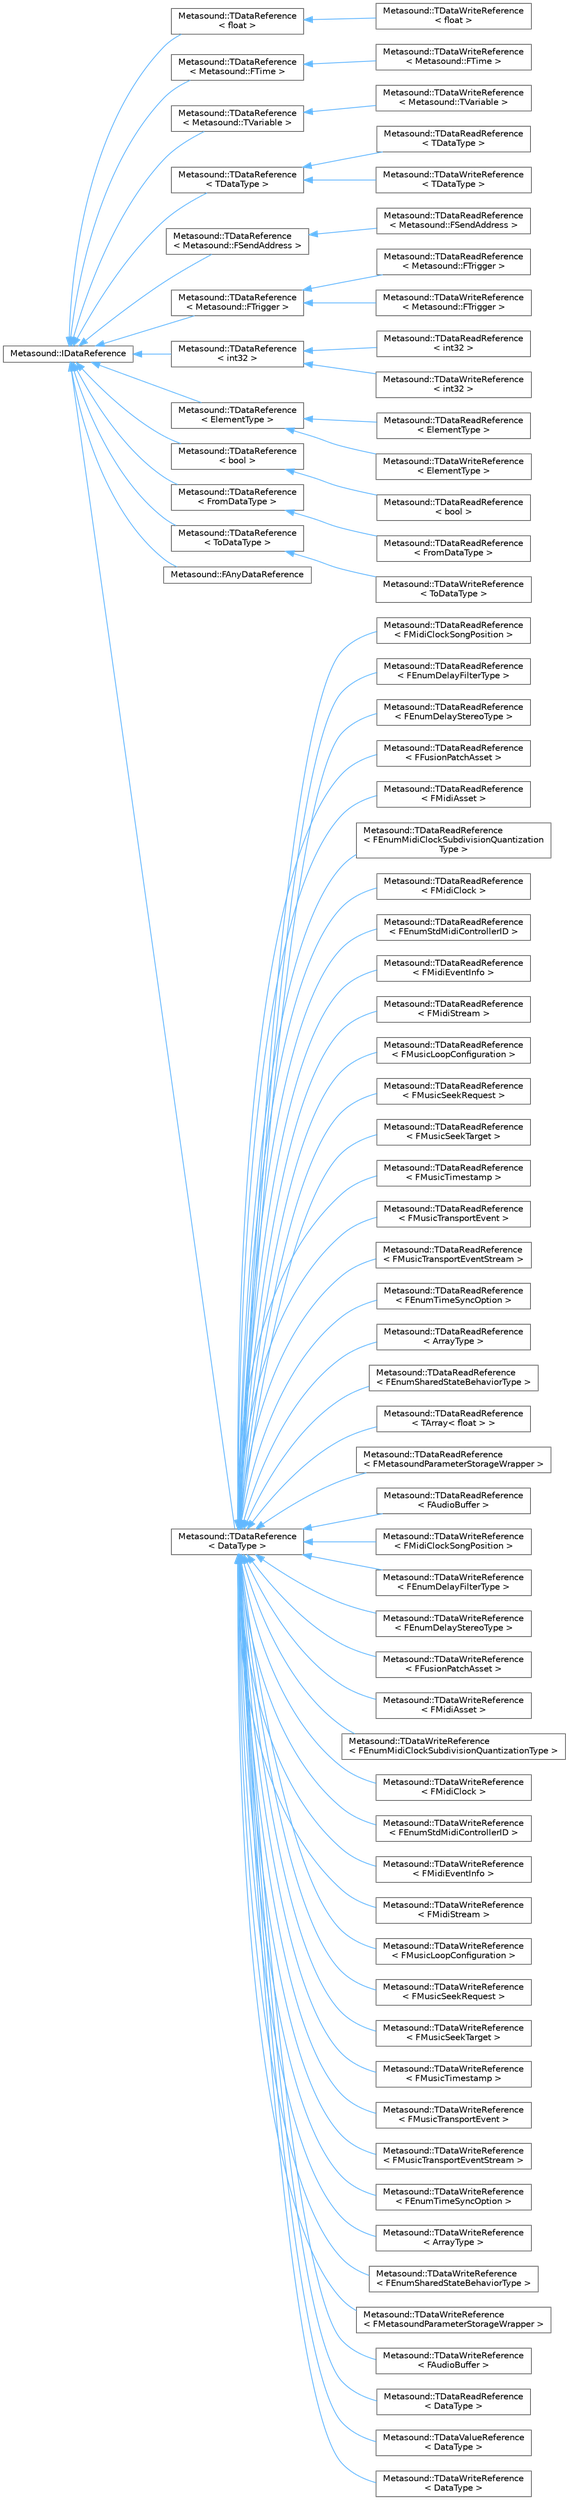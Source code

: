 digraph "Graphical Class Hierarchy"
{
 // INTERACTIVE_SVG=YES
 // LATEX_PDF_SIZE
  bgcolor="transparent";
  edge [fontname=Helvetica,fontsize=10,labelfontname=Helvetica,labelfontsize=10];
  node [fontname=Helvetica,fontsize=10,shape=box,height=0.2,width=0.4];
  rankdir="LR";
  Node0 [id="Node000000",label="Metasound::IDataReference",height=0.2,width=0.4,color="grey40", fillcolor="white", style="filled",URL="$de/dd6/classMetasound_1_1IDataReference.html",tooltip="A Data Reference Interface."];
  Node0 -> Node1 [id="edge5747_Node000000_Node000001",dir="back",color="steelblue1",style="solid",tooltip=" "];
  Node1 [id="Node000001",label="Metasound::TDataReference\l\< float \>",height=0.2,width=0.4,color="grey40", fillcolor="white", style="filled",URL="$d3/d49/classMetasound_1_1TDataReference.html",tooltip=" "];
  Node1 -> Node2 [id="edge5748_Node000001_Node000002",dir="back",color="steelblue1",style="solid",tooltip=" "];
  Node2 [id="Node000002",label="Metasound::TDataWriteReference\l\< float \>",height=0.2,width=0.4,color="grey40", fillcolor="white", style="filled",URL="$d9/d7f/classMetasound_1_1TDataWriteReference.html",tooltip=" "];
  Node0 -> Node3 [id="edge5749_Node000000_Node000003",dir="back",color="steelblue1",style="solid",tooltip=" "];
  Node3 [id="Node000003",label="Metasound::TDataReference\l\< Metasound::FTime \>",height=0.2,width=0.4,color="grey40", fillcolor="white", style="filled",URL="$d3/d49/classMetasound_1_1TDataReference.html",tooltip=" "];
  Node3 -> Node4 [id="edge5750_Node000003_Node000004",dir="back",color="steelblue1",style="solid",tooltip=" "];
  Node4 [id="Node000004",label="Metasound::TDataWriteReference\l\< Metasound::FTime \>",height=0.2,width=0.4,color="grey40", fillcolor="white", style="filled",URL="$d9/d7f/classMetasound_1_1TDataWriteReference.html",tooltip=" "];
  Node0 -> Node5 [id="edge5751_Node000000_Node000005",dir="back",color="steelblue1",style="solid",tooltip=" "];
  Node5 [id="Node000005",label="Metasound::TDataReference\l\< Metasound::TVariable \>",height=0.2,width=0.4,color="grey40", fillcolor="white", style="filled",URL="$d3/d49/classMetasound_1_1TDataReference.html",tooltip=" "];
  Node5 -> Node6 [id="edge5752_Node000005_Node000006",dir="back",color="steelblue1",style="solid",tooltip=" "];
  Node6 [id="Node000006",label="Metasound::TDataWriteReference\l\< Metasound::TVariable \>",height=0.2,width=0.4,color="grey40", fillcolor="white", style="filled",URL="$d9/d7f/classMetasound_1_1TDataWriteReference.html",tooltip=" "];
  Node0 -> Node7 [id="edge5753_Node000000_Node000007",dir="back",color="steelblue1",style="solid",tooltip=" "];
  Node7 [id="Node000007",label="Metasound::TDataReference\l\< TDataType \>",height=0.2,width=0.4,color="grey40", fillcolor="white", style="filled",URL="$d3/d49/classMetasound_1_1TDataReference.html",tooltip=" "];
  Node7 -> Node8 [id="edge5754_Node000007_Node000008",dir="back",color="steelblue1",style="solid",tooltip=" "];
  Node8 [id="Node000008",label="Metasound::TDataReadReference\l\< TDataType \>",height=0.2,width=0.4,color="grey40", fillcolor="white", style="filled",URL="$d5/df2/classMetasound_1_1TDataReadReference.html",tooltip=" "];
  Node7 -> Node9 [id="edge5755_Node000007_Node000009",dir="back",color="steelblue1",style="solid",tooltip=" "];
  Node9 [id="Node000009",label="Metasound::TDataWriteReference\l\< TDataType \>",height=0.2,width=0.4,color="grey40", fillcolor="white", style="filled",URL="$d9/d7f/classMetasound_1_1TDataWriteReference.html",tooltip=" "];
  Node0 -> Node10 [id="edge5756_Node000000_Node000010",dir="back",color="steelblue1",style="solid",tooltip=" "];
  Node10 [id="Node000010",label="Metasound::TDataReference\l\< Metasound::FSendAddress \>",height=0.2,width=0.4,color="grey40", fillcolor="white", style="filled",URL="$d3/d49/classMetasound_1_1TDataReference.html",tooltip=" "];
  Node10 -> Node11 [id="edge5757_Node000010_Node000011",dir="back",color="steelblue1",style="solid",tooltip=" "];
  Node11 [id="Node000011",label="Metasound::TDataReadReference\l\< Metasound::FSendAddress \>",height=0.2,width=0.4,color="grey40", fillcolor="white", style="filled",URL="$d5/df2/classMetasound_1_1TDataReadReference.html",tooltip=" "];
  Node0 -> Node12 [id="edge5758_Node000000_Node000012",dir="back",color="steelblue1",style="solid",tooltip=" "];
  Node12 [id="Node000012",label="Metasound::TDataReference\l\< Metasound::FTrigger \>",height=0.2,width=0.4,color="grey40", fillcolor="white", style="filled",URL="$d3/d49/classMetasound_1_1TDataReference.html",tooltip=" "];
  Node12 -> Node13 [id="edge5759_Node000012_Node000013",dir="back",color="steelblue1",style="solid",tooltip=" "];
  Node13 [id="Node000013",label="Metasound::TDataReadReference\l\< Metasound::FTrigger \>",height=0.2,width=0.4,color="grey40", fillcolor="white", style="filled",URL="$d5/df2/classMetasound_1_1TDataReadReference.html",tooltip=" "];
  Node12 -> Node14 [id="edge5760_Node000012_Node000014",dir="back",color="steelblue1",style="solid",tooltip=" "];
  Node14 [id="Node000014",label="Metasound::TDataWriteReference\l\< Metasound::FTrigger \>",height=0.2,width=0.4,color="grey40", fillcolor="white", style="filled",URL="$d9/d7f/classMetasound_1_1TDataWriteReference.html",tooltip=" "];
  Node0 -> Node15 [id="edge5761_Node000000_Node000015",dir="back",color="steelblue1",style="solid",tooltip=" "];
  Node15 [id="Node000015",label="Metasound::TDataReference\l\< int32 \>",height=0.2,width=0.4,color="grey40", fillcolor="white", style="filled",URL="$d3/d49/classMetasound_1_1TDataReference.html",tooltip=" "];
  Node15 -> Node16 [id="edge5762_Node000015_Node000016",dir="back",color="steelblue1",style="solid",tooltip=" "];
  Node16 [id="Node000016",label="Metasound::TDataReadReference\l\< int32 \>",height=0.2,width=0.4,color="grey40", fillcolor="white", style="filled",URL="$d5/df2/classMetasound_1_1TDataReadReference.html",tooltip=" "];
  Node15 -> Node17 [id="edge5763_Node000015_Node000017",dir="back",color="steelblue1",style="solid",tooltip=" "];
  Node17 [id="Node000017",label="Metasound::TDataWriteReference\l\< int32 \>",height=0.2,width=0.4,color="grey40", fillcolor="white", style="filled",URL="$d9/d7f/classMetasound_1_1TDataWriteReference.html",tooltip=" "];
  Node0 -> Node18 [id="edge5764_Node000000_Node000018",dir="back",color="steelblue1",style="solid",tooltip=" "];
  Node18 [id="Node000018",label="Metasound::TDataReference\l\< ElementType \>",height=0.2,width=0.4,color="grey40", fillcolor="white", style="filled",URL="$d3/d49/classMetasound_1_1TDataReference.html",tooltip=" "];
  Node18 -> Node19 [id="edge5765_Node000018_Node000019",dir="back",color="steelblue1",style="solid",tooltip=" "];
  Node19 [id="Node000019",label="Metasound::TDataReadReference\l\< ElementType \>",height=0.2,width=0.4,color="grey40", fillcolor="white", style="filled",URL="$d5/df2/classMetasound_1_1TDataReadReference.html",tooltip=" "];
  Node18 -> Node20 [id="edge5766_Node000018_Node000020",dir="back",color="steelblue1",style="solid",tooltip=" "];
  Node20 [id="Node000020",label="Metasound::TDataWriteReference\l\< ElementType \>",height=0.2,width=0.4,color="grey40", fillcolor="white", style="filled",URL="$d9/d7f/classMetasound_1_1TDataWriteReference.html",tooltip=" "];
  Node0 -> Node21 [id="edge5767_Node000000_Node000021",dir="back",color="steelblue1",style="solid",tooltip=" "];
  Node21 [id="Node000021",label="Metasound::TDataReference\l\< bool \>",height=0.2,width=0.4,color="grey40", fillcolor="white", style="filled",URL="$d3/d49/classMetasound_1_1TDataReference.html",tooltip=" "];
  Node21 -> Node22 [id="edge5768_Node000021_Node000022",dir="back",color="steelblue1",style="solid",tooltip=" "];
  Node22 [id="Node000022",label="Metasound::TDataReadReference\l\< bool \>",height=0.2,width=0.4,color="grey40", fillcolor="white", style="filled",URL="$d5/df2/classMetasound_1_1TDataReadReference.html",tooltip=" "];
  Node0 -> Node23 [id="edge5769_Node000000_Node000023",dir="back",color="steelblue1",style="solid",tooltip=" "];
  Node23 [id="Node000023",label="Metasound::TDataReference\l\< FromDataType \>",height=0.2,width=0.4,color="grey40", fillcolor="white", style="filled",URL="$d3/d49/classMetasound_1_1TDataReference.html",tooltip=" "];
  Node23 -> Node24 [id="edge5770_Node000023_Node000024",dir="back",color="steelblue1",style="solid",tooltip=" "];
  Node24 [id="Node000024",label="Metasound::TDataReadReference\l\< FromDataType \>",height=0.2,width=0.4,color="grey40", fillcolor="white", style="filled",URL="$d5/df2/classMetasound_1_1TDataReadReference.html",tooltip=" "];
  Node0 -> Node25 [id="edge5771_Node000000_Node000025",dir="back",color="steelblue1",style="solid",tooltip=" "];
  Node25 [id="Node000025",label="Metasound::TDataReference\l\< ToDataType \>",height=0.2,width=0.4,color="grey40", fillcolor="white", style="filled",URL="$d3/d49/classMetasound_1_1TDataReference.html",tooltip=" "];
  Node25 -> Node26 [id="edge5772_Node000025_Node000026",dir="back",color="steelblue1",style="solid",tooltip=" "];
  Node26 [id="Node000026",label="Metasound::TDataWriteReference\l\< ToDataType \>",height=0.2,width=0.4,color="grey40", fillcolor="white", style="filled",URL="$d9/d7f/classMetasound_1_1TDataWriteReference.html",tooltip=" "];
  Node0 -> Node27 [id="edge5773_Node000000_Node000027",dir="back",color="steelblue1",style="solid",tooltip=" "];
  Node27 [id="Node000027",label="Metasound::FAnyDataReference",height=0.2,width=0.4,color="grey40", fillcolor="white", style="filled",URL="$d2/d0e/classMetasound_1_1FAnyDataReference.html",tooltip="Container for any data reference."];
  Node0 -> Node28 [id="edge5774_Node000000_Node000028",dir="back",color="steelblue1",style="solid",tooltip=" "];
  Node28 [id="Node000028",label="Metasound::TDataReference\l\< DataType \>",height=0.2,width=0.4,color="grey40", fillcolor="white", style="filled",URL="$d3/d49/classMetasound_1_1TDataReference.html",tooltip="Template class for a paramter reference."];
  Node28 -> Node29 [id="edge5775_Node000028_Node000029",dir="back",color="steelblue1",style="solid",tooltip=" "];
  Node29 [id="Node000029",label="Metasound::TDataReadReference\l\< FMidiClockSongPosition \>",height=0.2,width=0.4,color="grey40", fillcolor="white", style="filled",URL="$d5/df2/classMetasound_1_1TDataReadReference.html",tooltip=" "];
  Node28 -> Node30 [id="edge5776_Node000028_Node000030",dir="back",color="steelblue1",style="solid",tooltip=" "];
  Node30 [id="Node000030",label="Metasound::TDataReadReference\l\< FEnumDelayFilterType \>",height=0.2,width=0.4,color="grey40", fillcolor="white", style="filled",URL="$d5/df2/classMetasound_1_1TDataReadReference.html",tooltip=" "];
  Node28 -> Node31 [id="edge5777_Node000028_Node000031",dir="back",color="steelblue1",style="solid",tooltip=" "];
  Node31 [id="Node000031",label="Metasound::TDataReadReference\l\< FEnumDelayStereoType \>",height=0.2,width=0.4,color="grey40", fillcolor="white", style="filled",URL="$d5/df2/classMetasound_1_1TDataReadReference.html",tooltip=" "];
  Node28 -> Node32 [id="edge5778_Node000028_Node000032",dir="back",color="steelblue1",style="solid",tooltip=" "];
  Node32 [id="Node000032",label="Metasound::TDataReadReference\l\< FFusionPatchAsset \>",height=0.2,width=0.4,color="grey40", fillcolor="white", style="filled",URL="$d5/df2/classMetasound_1_1TDataReadReference.html",tooltip=" "];
  Node28 -> Node33 [id="edge5779_Node000028_Node000033",dir="back",color="steelblue1",style="solid",tooltip=" "];
  Node33 [id="Node000033",label="Metasound::TDataReadReference\l\< FMidiAsset \>",height=0.2,width=0.4,color="grey40", fillcolor="white", style="filled",URL="$d5/df2/classMetasound_1_1TDataReadReference.html",tooltip=" "];
  Node28 -> Node34 [id="edge5780_Node000028_Node000034",dir="back",color="steelblue1",style="solid",tooltip=" "];
  Node34 [id="Node000034",label="Metasound::TDataReadReference\l\< FEnumMidiClockSubdivisionQuantization\lType \>",height=0.2,width=0.4,color="grey40", fillcolor="white", style="filled",URL="$d5/df2/classMetasound_1_1TDataReadReference.html",tooltip=" "];
  Node28 -> Node35 [id="edge5781_Node000028_Node000035",dir="back",color="steelblue1",style="solid",tooltip=" "];
  Node35 [id="Node000035",label="Metasound::TDataReadReference\l\< FMidiClock \>",height=0.2,width=0.4,color="grey40", fillcolor="white", style="filled",URL="$d5/df2/classMetasound_1_1TDataReadReference.html",tooltip=" "];
  Node28 -> Node36 [id="edge5782_Node000028_Node000036",dir="back",color="steelblue1",style="solid",tooltip=" "];
  Node36 [id="Node000036",label="Metasound::TDataReadReference\l\< FEnumStdMidiControllerID \>",height=0.2,width=0.4,color="grey40", fillcolor="white", style="filled",URL="$d5/df2/classMetasound_1_1TDataReadReference.html",tooltip=" "];
  Node28 -> Node37 [id="edge5783_Node000028_Node000037",dir="back",color="steelblue1",style="solid",tooltip=" "];
  Node37 [id="Node000037",label="Metasound::TDataReadReference\l\< FMidiEventInfo \>",height=0.2,width=0.4,color="grey40", fillcolor="white", style="filled",URL="$d5/df2/classMetasound_1_1TDataReadReference.html",tooltip=" "];
  Node28 -> Node38 [id="edge5784_Node000028_Node000038",dir="back",color="steelblue1",style="solid",tooltip=" "];
  Node38 [id="Node000038",label="Metasound::TDataReadReference\l\< FMidiStream \>",height=0.2,width=0.4,color="grey40", fillcolor="white", style="filled",URL="$d5/df2/classMetasound_1_1TDataReadReference.html",tooltip=" "];
  Node28 -> Node39 [id="edge5785_Node000028_Node000039",dir="back",color="steelblue1",style="solid",tooltip=" "];
  Node39 [id="Node000039",label="Metasound::TDataReadReference\l\< FMusicLoopConfiguration \>",height=0.2,width=0.4,color="grey40", fillcolor="white", style="filled",URL="$d5/df2/classMetasound_1_1TDataReadReference.html",tooltip=" "];
  Node28 -> Node40 [id="edge5786_Node000028_Node000040",dir="back",color="steelblue1",style="solid",tooltip=" "];
  Node40 [id="Node000040",label="Metasound::TDataReadReference\l\< FMusicSeekRequest \>",height=0.2,width=0.4,color="grey40", fillcolor="white", style="filled",URL="$d5/df2/classMetasound_1_1TDataReadReference.html",tooltip=" "];
  Node28 -> Node41 [id="edge5787_Node000028_Node000041",dir="back",color="steelblue1",style="solid",tooltip=" "];
  Node41 [id="Node000041",label="Metasound::TDataReadReference\l\< FMusicSeekTarget \>",height=0.2,width=0.4,color="grey40", fillcolor="white", style="filled",URL="$d5/df2/classMetasound_1_1TDataReadReference.html",tooltip=" "];
  Node28 -> Node42 [id="edge5788_Node000028_Node000042",dir="back",color="steelblue1",style="solid",tooltip=" "];
  Node42 [id="Node000042",label="Metasound::TDataReadReference\l\< FMusicTimestamp \>",height=0.2,width=0.4,color="grey40", fillcolor="white", style="filled",URL="$d5/df2/classMetasound_1_1TDataReadReference.html",tooltip=" "];
  Node28 -> Node43 [id="edge5789_Node000028_Node000043",dir="back",color="steelblue1",style="solid",tooltip=" "];
  Node43 [id="Node000043",label="Metasound::TDataReadReference\l\< FMusicTransportEvent \>",height=0.2,width=0.4,color="grey40", fillcolor="white", style="filled",URL="$d5/df2/classMetasound_1_1TDataReadReference.html",tooltip=" "];
  Node28 -> Node44 [id="edge5790_Node000028_Node000044",dir="back",color="steelblue1",style="solid",tooltip=" "];
  Node44 [id="Node000044",label="Metasound::TDataReadReference\l\< FMusicTransportEventStream \>",height=0.2,width=0.4,color="grey40", fillcolor="white", style="filled",URL="$d5/df2/classMetasound_1_1TDataReadReference.html",tooltip=" "];
  Node28 -> Node45 [id="edge5791_Node000028_Node000045",dir="back",color="steelblue1",style="solid",tooltip=" "];
  Node45 [id="Node000045",label="Metasound::TDataReadReference\l\< FEnumTimeSyncOption \>",height=0.2,width=0.4,color="grey40", fillcolor="white", style="filled",URL="$d5/df2/classMetasound_1_1TDataReadReference.html",tooltip=" "];
  Node28 -> Node46 [id="edge5792_Node000028_Node000046",dir="back",color="steelblue1",style="solid",tooltip=" "];
  Node46 [id="Node000046",label="Metasound::TDataReadReference\l\< ArrayType \>",height=0.2,width=0.4,color="grey40", fillcolor="white", style="filled",URL="$d5/df2/classMetasound_1_1TDataReadReference.html",tooltip=" "];
  Node28 -> Node47 [id="edge5793_Node000028_Node000047",dir="back",color="steelblue1",style="solid",tooltip=" "];
  Node47 [id="Node000047",label="Metasound::TDataReadReference\l\< FEnumSharedStateBehaviorType \>",height=0.2,width=0.4,color="grey40", fillcolor="white", style="filled",URL="$d5/df2/classMetasound_1_1TDataReadReference.html",tooltip=" "];
  Node28 -> Node48 [id="edge5794_Node000028_Node000048",dir="back",color="steelblue1",style="solid",tooltip=" "];
  Node48 [id="Node000048",label="Metasound::TDataReadReference\l\< TArray\< float \> \>",height=0.2,width=0.4,color="grey40", fillcolor="white", style="filled",URL="$d5/df2/classMetasound_1_1TDataReadReference.html",tooltip=" "];
  Node28 -> Node49 [id="edge5795_Node000028_Node000049",dir="back",color="steelblue1",style="solid",tooltip=" "];
  Node49 [id="Node000049",label="Metasound::TDataReadReference\l\< FMetasoundParameterStorageWrapper \>",height=0.2,width=0.4,color="grey40", fillcolor="white", style="filled",URL="$d5/df2/classMetasound_1_1TDataReadReference.html",tooltip=" "];
  Node28 -> Node50 [id="edge5796_Node000028_Node000050",dir="back",color="steelblue1",style="solid",tooltip=" "];
  Node50 [id="Node000050",label="Metasound::TDataReadReference\l\< FAudioBuffer \>",height=0.2,width=0.4,color="grey40", fillcolor="white", style="filled",URL="$d5/df2/classMetasound_1_1TDataReadReference.html",tooltip=" "];
  Node28 -> Node51 [id="edge5797_Node000028_Node000051",dir="back",color="steelblue1",style="solid",tooltip=" "];
  Node51 [id="Node000051",label="Metasound::TDataWriteReference\l\< FMidiClockSongPosition \>",height=0.2,width=0.4,color="grey40", fillcolor="white", style="filled",URL="$d9/d7f/classMetasound_1_1TDataWriteReference.html",tooltip=" "];
  Node28 -> Node52 [id="edge5798_Node000028_Node000052",dir="back",color="steelblue1",style="solid",tooltip=" "];
  Node52 [id="Node000052",label="Metasound::TDataWriteReference\l\< FEnumDelayFilterType \>",height=0.2,width=0.4,color="grey40", fillcolor="white", style="filled",URL="$d9/d7f/classMetasound_1_1TDataWriteReference.html",tooltip=" "];
  Node28 -> Node53 [id="edge5799_Node000028_Node000053",dir="back",color="steelblue1",style="solid",tooltip=" "];
  Node53 [id="Node000053",label="Metasound::TDataWriteReference\l\< FEnumDelayStereoType \>",height=0.2,width=0.4,color="grey40", fillcolor="white", style="filled",URL="$d9/d7f/classMetasound_1_1TDataWriteReference.html",tooltip=" "];
  Node28 -> Node54 [id="edge5800_Node000028_Node000054",dir="back",color="steelblue1",style="solid",tooltip=" "];
  Node54 [id="Node000054",label="Metasound::TDataWriteReference\l\< FFusionPatchAsset \>",height=0.2,width=0.4,color="grey40", fillcolor="white", style="filled",URL="$d9/d7f/classMetasound_1_1TDataWriteReference.html",tooltip=" "];
  Node28 -> Node55 [id="edge5801_Node000028_Node000055",dir="back",color="steelblue1",style="solid",tooltip=" "];
  Node55 [id="Node000055",label="Metasound::TDataWriteReference\l\< FMidiAsset \>",height=0.2,width=0.4,color="grey40", fillcolor="white", style="filled",URL="$d9/d7f/classMetasound_1_1TDataWriteReference.html",tooltip=" "];
  Node28 -> Node56 [id="edge5802_Node000028_Node000056",dir="back",color="steelblue1",style="solid",tooltip=" "];
  Node56 [id="Node000056",label="Metasound::TDataWriteReference\l\< FEnumMidiClockSubdivisionQuantizationType \>",height=0.2,width=0.4,color="grey40", fillcolor="white", style="filled",URL="$d9/d7f/classMetasound_1_1TDataWriteReference.html",tooltip=" "];
  Node28 -> Node57 [id="edge5803_Node000028_Node000057",dir="back",color="steelblue1",style="solid",tooltip=" "];
  Node57 [id="Node000057",label="Metasound::TDataWriteReference\l\< FMidiClock \>",height=0.2,width=0.4,color="grey40", fillcolor="white", style="filled",URL="$d9/d7f/classMetasound_1_1TDataWriteReference.html",tooltip=" "];
  Node28 -> Node58 [id="edge5804_Node000028_Node000058",dir="back",color="steelblue1",style="solid",tooltip=" "];
  Node58 [id="Node000058",label="Metasound::TDataWriteReference\l\< FEnumStdMidiControllerID \>",height=0.2,width=0.4,color="grey40", fillcolor="white", style="filled",URL="$d9/d7f/classMetasound_1_1TDataWriteReference.html",tooltip=" "];
  Node28 -> Node59 [id="edge5805_Node000028_Node000059",dir="back",color="steelblue1",style="solid",tooltip=" "];
  Node59 [id="Node000059",label="Metasound::TDataWriteReference\l\< FMidiEventInfo \>",height=0.2,width=0.4,color="grey40", fillcolor="white", style="filled",URL="$d9/d7f/classMetasound_1_1TDataWriteReference.html",tooltip=" "];
  Node28 -> Node60 [id="edge5806_Node000028_Node000060",dir="back",color="steelblue1",style="solid",tooltip=" "];
  Node60 [id="Node000060",label="Metasound::TDataWriteReference\l\< FMidiStream \>",height=0.2,width=0.4,color="grey40", fillcolor="white", style="filled",URL="$d9/d7f/classMetasound_1_1TDataWriteReference.html",tooltip=" "];
  Node28 -> Node61 [id="edge5807_Node000028_Node000061",dir="back",color="steelblue1",style="solid",tooltip=" "];
  Node61 [id="Node000061",label="Metasound::TDataWriteReference\l\< FMusicLoopConfiguration \>",height=0.2,width=0.4,color="grey40", fillcolor="white", style="filled",URL="$d9/d7f/classMetasound_1_1TDataWriteReference.html",tooltip=" "];
  Node28 -> Node62 [id="edge5808_Node000028_Node000062",dir="back",color="steelblue1",style="solid",tooltip=" "];
  Node62 [id="Node000062",label="Metasound::TDataWriteReference\l\< FMusicSeekRequest \>",height=0.2,width=0.4,color="grey40", fillcolor="white", style="filled",URL="$d9/d7f/classMetasound_1_1TDataWriteReference.html",tooltip=" "];
  Node28 -> Node63 [id="edge5809_Node000028_Node000063",dir="back",color="steelblue1",style="solid",tooltip=" "];
  Node63 [id="Node000063",label="Metasound::TDataWriteReference\l\< FMusicSeekTarget \>",height=0.2,width=0.4,color="grey40", fillcolor="white", style="filled",URL="$d9/d7f/classMetasound_1_1TDataWriteReference.html",tooltip=" "];
  Node28 -> Node64 [id="edge5810_Node000028_Node000064",dir="back",color="steelblue1",style="solid",tooltip=" "];
  Node64 [id="Node000064",label="Metasound::TDataWriteReference\l\< FMusicTimestamp \>",height=0.2,width=0.4,color="grey40", fillcolor="white", style="filled",URL="$d9/d7f/classMetasound_1_1TDataWriteReference.html",tooltip=" "];
  Node28 -> Node65 [id="edge5811_Node000028_Node000065",dir="back",color="steelblue1",style="solid",tooltip=" "];
  Node65 [id="Node000065",label="Metasound::TDataWriteReference\l\< FMusicTransportEvent \>",height=0.2,width=0.4,color="grey40", fillcolor="white", style="filled",URL="$d9/d7f/classMetasound_1_1TDataWriteReference.html",tooltip=" "];
  Node28 -> Node66 [id="edge5812_Node000028_Node000066",dir="back",color="steelblue1",style="solid",tooltip=" "];
  Node66 [id="Node000066",label="Metasound::TDataWriteReference\l\< FMusicTransportEventStream \>",height=0.2,width=0.4,color="grey40", fillcolor="white", style="filled",URL="$d9/d7f/classMetasound_1_1TDataWriteReference.html",tooltip=" "];
  Node28 -> Node67 [id="edge5813_Node000028_Node000067",dir="back",color="steelblue1",style="solid",tooltip=" "];
  Node67 [id="Node000067",label="Metasound::TDataWriteReference\l\< FEnumTimeSyncOption \>",height=0.2,width=0.4,color="grey40", fillcolor="white", style="filled",URL="$d9/d7f/classMetasound_1_1TDataWriteReference.html",tooltip=" "];
  Node28 -> Node68 [id="edge5814_Node000028_Node000068",dir="back",color="steelblue1",style="solid",tooltip=" "];
  Node68 [id="Node000068",label="Metasound::TDataWriteReference\l\< ArrayType \>",height=0.2,width=0.4,color="grey40", fillcolor="white", style="filled",URL="$d9/d7f/classMetasound_1_1TDataWriteReference.html",tooltip=" "];
  Node28 -> Node69 [id="edge5815_Node000028_Node000069",dir="back",color="steelblue1",style="solid",tooltip=" "];
  Node69 [id="Node000069",label="Metasound::TDataWriteReference\l\< FEnumSharedStateBehaviorType \>",height=0.2,width=0.4,color="grey40", fillcolor="white", style="filled",URL="$d9/d7f/classMetasound_1_1TDataWriteReference.html",tooltip=" "];
  Node28 -> Node70 [id="edge5816_Node000028_Node000070",dir="back",color="steelblue1",style="solid",tooltip=" "];
  Node70 [id="Node000070",label="Metasound::TDataWriteReference\l\< FMetasoundParameterStorageWrapper \>",height=0.2,width=0.4,color="grey40", fillcolor="white", style="filled",URL="$d9/d7f/classMetasound_1_1TDataWriteReference.html",tooltip=" "];
  Node28 -> Node71 [id="edge5817_Node000028_Node000071",dir="back",color="steelblue1",style="solid",tooltip=" "];
  Node71 [id="Node000071",label="Metasound::TDataWriteReference\l\< FAudioBuffer \>",height=0.2,width=0.4,color="grey40", fillcolor="white", style="filled",URL="$d9/d7f/classMetasound_1_1TDataWriteReference.html",tooltip=" "];
  Node28 -> Node72 [id="edge5818_Node000028_Node000072",dir="back",color="steelblue1",style="solid",tooltip=" "];
  Node72 [id="Node000072",label="Metasound::TDataReadReference\l\< DataType \>",height=0.2,width=0.4,color="grey40", fillcolor="white", style="filled",URL="$d5/df2/classMetasound_1_1TDataReadReference.html",tooltip="TDataReadReference provides read access to a shared parameter reference."];
  Node28 -> Node73 [id="edge5819_Node000028_Node000073",dir="back",color="steelblue1",style="solid",tooltip=" "];
  Node73 [id="Node000073",label="Metasound::TDataValueReference\l\< DataType \>",height=0.2,width=0.4,color="grey40", fillcolor="white", style="filled",URL="$df/dbf/classMetasound_1_1TDataValueReference.html",tooltip="TDataValueReference represents a constant value and provides read only access."];
  Node28 -> Node74 [id="edge5820_Node000028_Node000074",dir="back",color="steelblue1",style="solid",tooltip=" "];
  Node74 [id="Node000074",label="Metasound::TDataWriteReference\l\< DataType \>",height=0.2,width=0.4,color="grey40", fillcolor="white", style="filled",URL="$d9/d7f/classMetasound_1_1TDataWriteReference.html",tooltip="TDataWriteReference provides write access to a shared parameter reference."];
}
